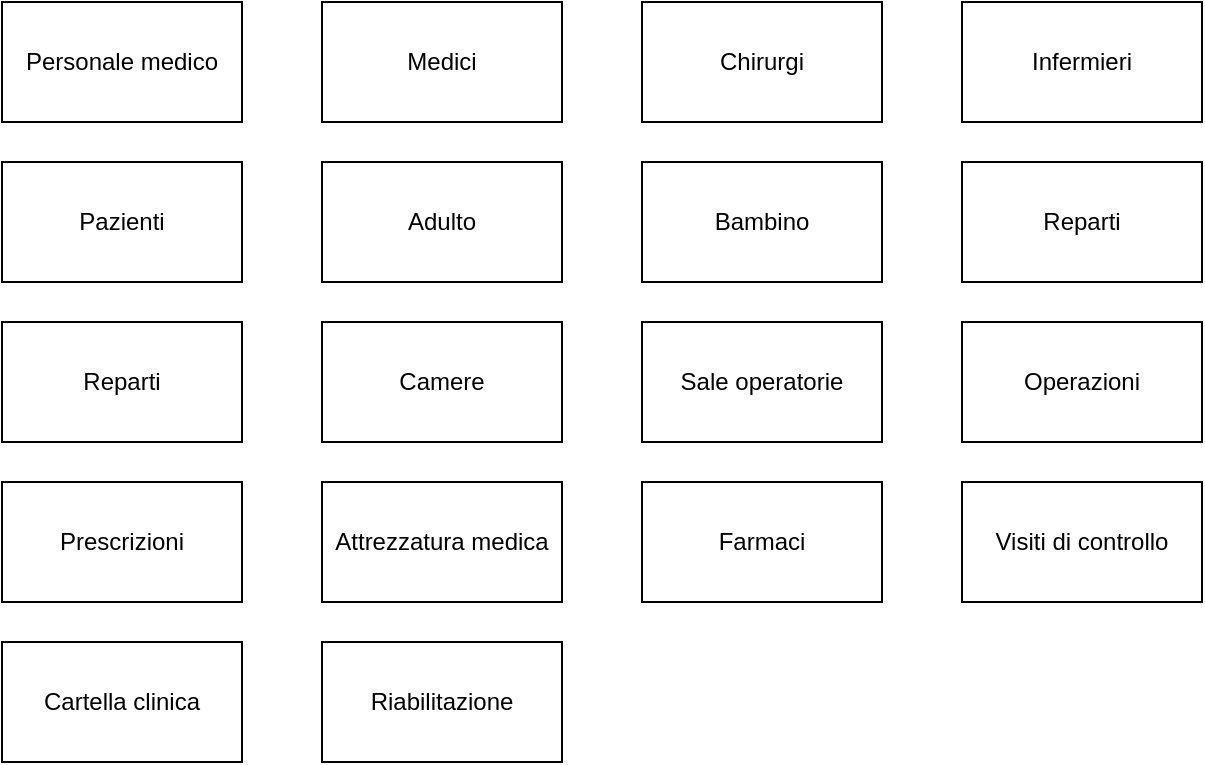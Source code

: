 <mxfile version="24.7.17">
  <diagram name="Pagina-1" id="EkfTAN4hH_TVddPuiA1x">
    <mxGraphModel dx="1026" dy="692" grid="1" gridSize="10" guides="1" tooltips="1" connect="1" arrows="1" fold="1" page="1" pageScale="1" pageWidth="827" pageHeight="1169" math="0" shadow="0">
      <root>
        <mxCell id="0" />
        <mxCell id="1" parent="0" />
        <mxCell id="Gjo6DUxktxaH3FMSYRhE-1" value="Personale medico" style="rounded=0;whiteSpace=wrap;html=1;" vertex="1" parent="1">
          <mxGeometry x="80" y="80" width="120" height="60" as="geometry" />
        </mxCell>
        <mxCell id="Gjo6DUxktxaH3FMSYRhE-2" value="Medici" style="rounded=0;whiteSpace=wrap;html=1;" vertex="1" parent="1">
          <mxGeometry x="240" y="80" width="120" height="60" as="geometry" />
        </mxCell>
        <mxCell id="Gjo6DUxktxaH3FMSYRhE-3" value="Chirurgi" style="rounded=0;whiteSpace=wrap;html=1;" vertex="1" parent="1">
          <mxGeometry x="400" y="80" width="120" height="60" as="geometry" />
        </mxCell>
        <mxCell id="Gjo6DUxktxaH3FMSYRhE-4" value="Infermieri" style="rounded=0;whiteSpace=wrap;html=1;" vertex="1" parent="1">
          <mxGeometry x="560" y="80" width="120" height="60" as="geometry" />
        </mxCell>
        <mxCell id="Gjo6DUxktxaH3FMSYRhE-5" value="Pazienti" style="rounded=0;whiteSpace=wrap;html=1;" vertex="1" parent="1">
          <mxGeometry x="80" y="160" width="120" height="60" as="geometry" />
        </mxCell>
        <mxCell id="Gjo6DUxktxaH3FMSYRhE-6" value="Adulto" style="rounded=0;whiteSpace=wrap;html=1;" vertex="1" parent="1">
          <mxGeometry x="240" y="160" width="120" height="60" as="geometry" />
        </mxCell>
        <mxCell id="Gjo6DUxktxaH3FMSYRhE-7" value="Bambino" style="rounded=0;whiteSpace=wrap;html=1;" vertex="1" parent="1">
          <mxGeometry x="400" y="160" width="120" height="60" as="geometry" />
        </mxCell>
        <mxCell id="Gjo6DUxktxaH3FMSYRhE-8" value="Reparti" style="rounded=0;whiteSpace=wrap;html=1;" vertex="1" parent="1">
          <mxGeometry x="560" y="160" width="120" height="60" as="geometry" />
        </mxCell>
        <mxCell id="Gjo6DUxktxaH3FMSYRhE-9" value="Reparti" style="rounded=0;whiteSpace=wrap;html=1;" vertex="1" parent="1">
          <mxGeometry x="80" y="240" width="120" height="60" as="geometry" />
        </mxCell>
        <mxCell id="Gjo6DUxktxaH3FMSYRhE-10" value="Camere" style="rounded=0;whiteSpace=wrap;html=1;" vertex="1" parent="1">
          <mxGeometry x="240" y="240" width="120" height="60" as="geometry" />
        </mxCell>
        <mxCell id="Gjo6DUxktxaH3FMSYRhE-11" value="Sale operatorie" style="rounded=0;whiteSpace=wrap;html=1;" vertex="1" parent="1">
          <mxGeometry x="400" y="240" width="120" height="60" as="geometry" />
        </mxCell>
        <mxCell id="Gjo6DUxktxaH3FMSYRhE-12" value="Operazioni" style="rounded=0;whiteSpace=wrap;html=1;" vertex="1" parent="1">
          <mxGeometry x="560" y="240" width="120" height="60" as="geometry" />
        </mxCell>
        <mxCell id="Gjo6DUxktxaH3FMSYRhE-13" value="Prescrizioni" style="rounded=0;whiteSpace=wrap;html=1;" vertex="1" parent="1">
          <mxGeometry x="80" y="320" width="120" height="60" as="geometry" />
        </mxCell>
        <mxCell id="Gjo6DUxktxaH3FMSYRhE-14" value="Attrezzatura medica" style="rounded=0;whiteSpace=wrap;html=1;" vertex="1" parent="1">
          <mxGeometry x="240" y="320" width="120" height="60" as="geometry" />
        </mxCell>
        <mxCell id="Gjo6DUxktxaH3FMSYRhE-15" value="Farmaci" style="rounded=0;whiteSpace=wrap;html=1;" vertex="1" parent="1">
          <mxGeometry x="400" y="320" width="120" height="60" as="geometry" />
        </mxCell>
        <mxCell id="Gjo6DUxktxaH3FMSYRhE-16" value="Visiti di controllo" style="rounded=0;whiteSpace=wrap;html=1;" vertex="1" parent="1">
          <mxGeometry x="560" y="320" width="120" height="60" as="geometry" />
        </mxCell>
        <mxCell id="Gjo6DUxktxaH3FMSYRhE-17" value="Cartella clinica" style="rounded=0;whiteSpace=wrap;html=1;" vertex="1" parent="1">
          <mxGeometry x="80" y="400" width="120" height="60" as="geometry" />
        </mxCell>
        <mxCell id="Gjo6DUxktxaH3FMSYRhE-18" value="Riabilitazione" style="rounded=0;whiteSpace=wrap;html=1;" vertex="1" parent="1">
          <mxGeometry x="240" y="400" width="120" height="60" as="geometry" />
        </mxCell>
      </root>
    </mxGraphModel>
  </diagram>
</mxfile>

